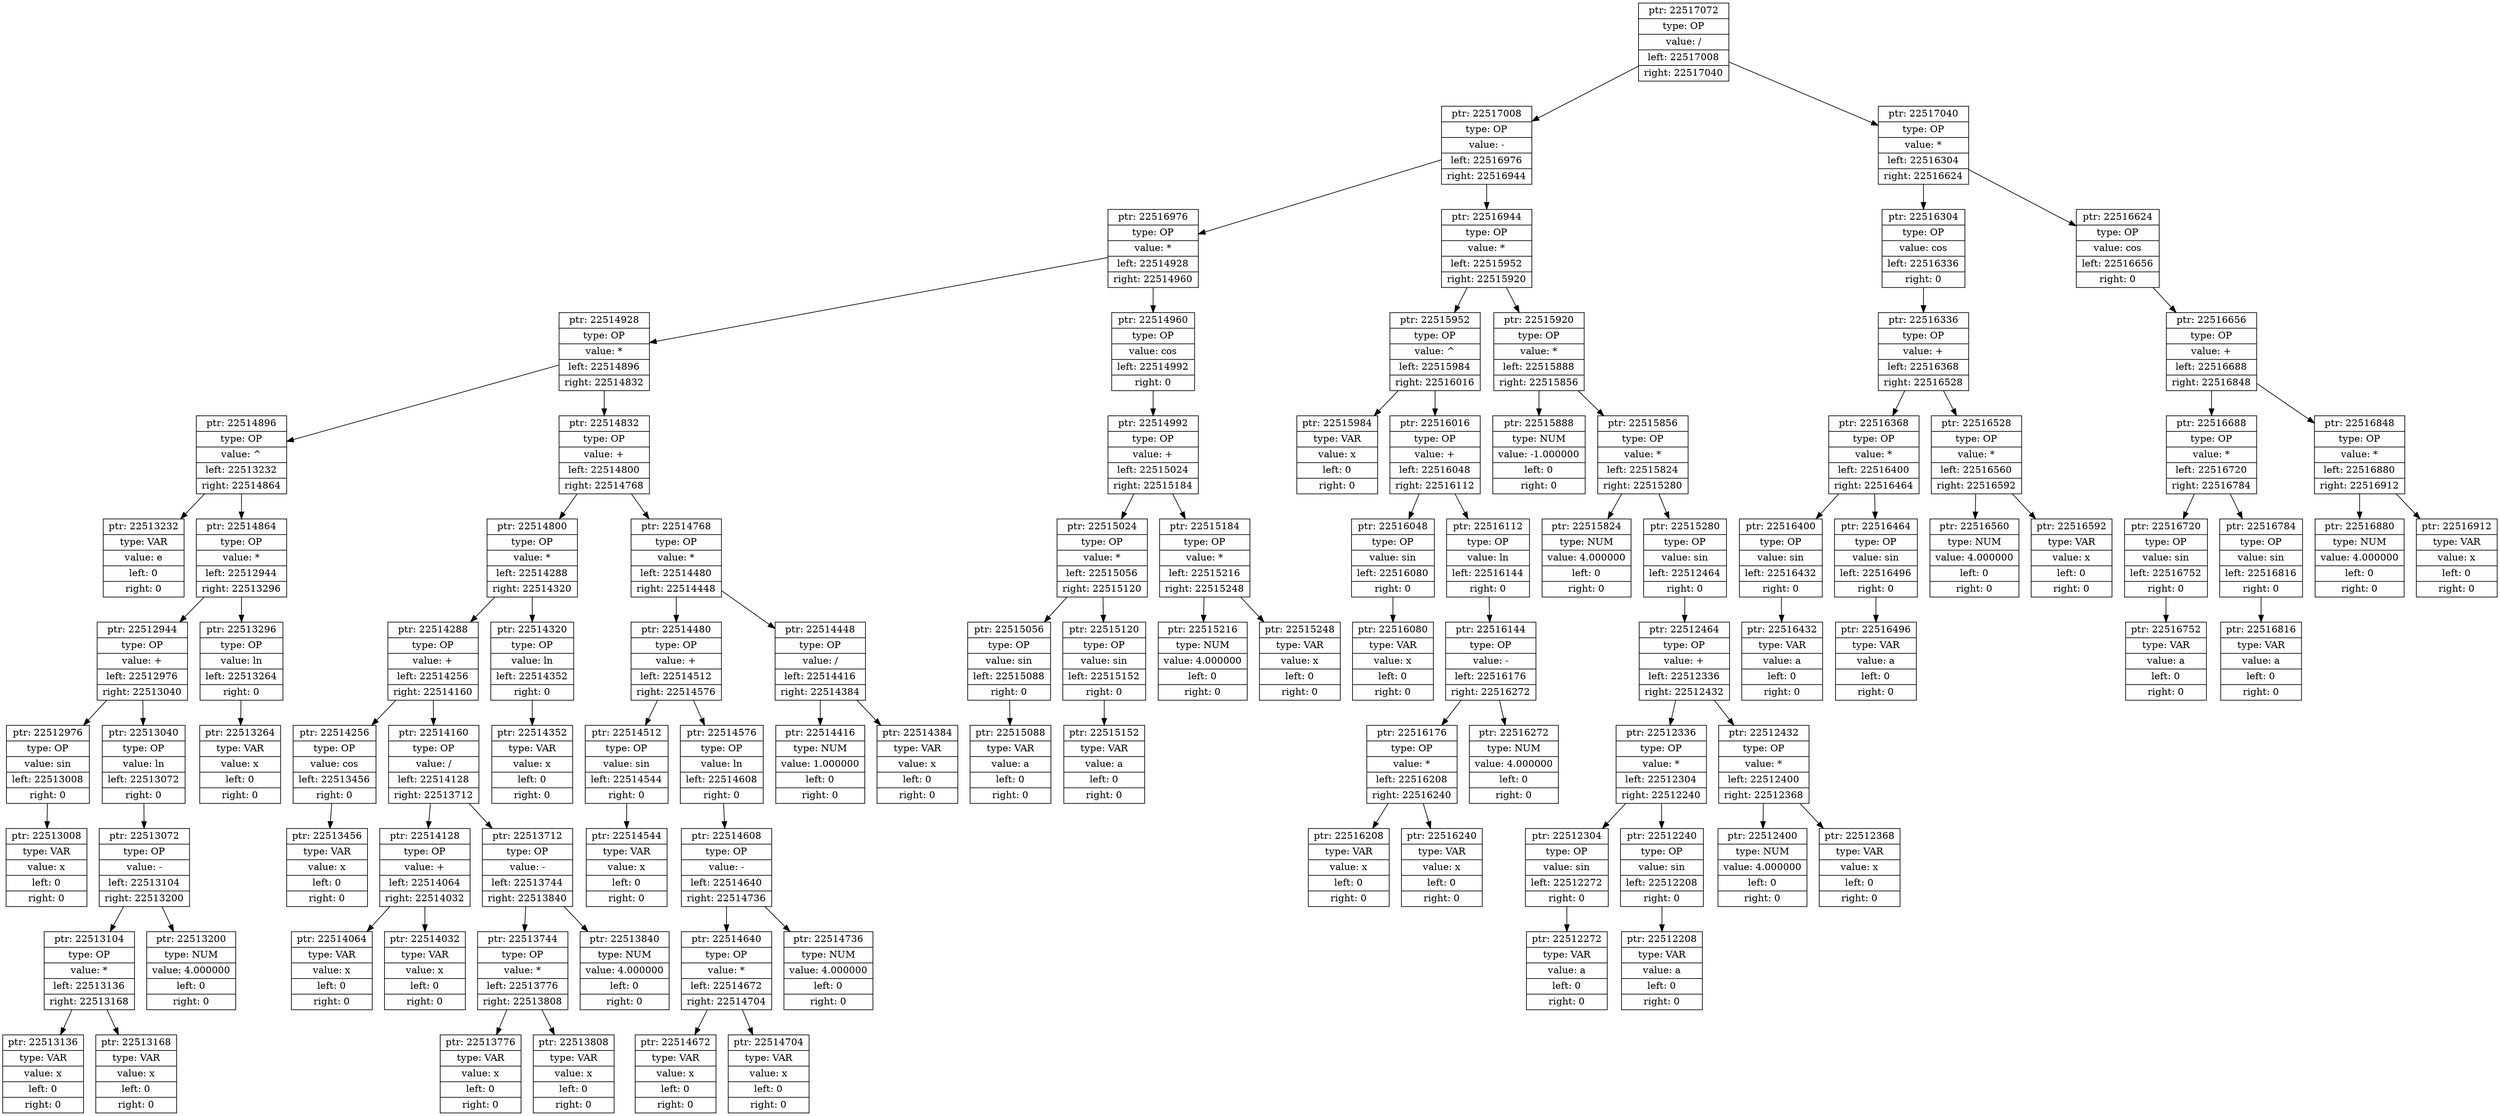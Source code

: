 digraph dump {
node [shape = record];
22517072 [shape = record, label = "{ptr: 22517072|type: OP|value: /|left: 22517008|right: 22517040}"];22517072 -> 22517008
22517008 [shape = record, label = "{ptr: 22517008|type: OP|value: -|left: 22516976|right: 22516944}"];22517008 -> 22516976
22516976 [shape = record, label = "{ptr: 22516976|type: OP|value: *|left: 22514928|right: 22514960}"];22516976 -> 22514928
22514928 [shape = record, label = "{ptr: 22514928|type: OP|value: *|left: 22514896|right: 22514832}"];22514928 -> 22514896
22514896 [shape = record, label = "{ptr: 22514896|type: OP|value: ^|left: 22513232|right: 22514864}"];22514896 -> 22513232
22513232 [shape = record, label = "{ptr: 22513232|type: VAR|value: e|left: 0|right: 0}"];22514896 -> 22514864
22514864 [shape = record, label = "{ptr: 22514864|type: OP|value: *|left: 22512944|right: 22513296}"];22514864 -> 22512944
22512944 [shape = record, label = "{ptr: 22512944|type: OP|value: +|left: 22512976|right: 22513040}"];22512944 -> 22512976
22512976 [shape = record, label = "{ptr: 22512976|type: OP|value: sin|left: 22513008|right: 0}"];22512976 -> 22513008
22513008 [shape = record, label = "{ptr: 22513008|type: VAR|value: x|left: 0|right: 0}"];22512944 -> 22513040
22513040 [shape = record, label = "{ptr: 22513040|type: OP|value: ln|left: 22513072|right: 0}"];22513040 -> 22513072
22513072 [shape = record, label = "{ptr: 22513072|type: OP|value: -|left: 22513104|right: 22513200}"];22513072 -> 22513104
22513104 [shape = record, label = "{ptr: 22513104|type: OP|value: *|left: 22513136|right: 22513168}"];22513104 -> 22513136
22513136 [shape = record, label = "{ptr: 22513136|type: VAR|value: x|left: 0|right: 0}"];22513104 -> 22513168
22513168 [shape = record, label = "{ptr: 22513168|type: VAR|value: x|left: 0|right: 0}"];22513072 -> 22513200
22513200 [shape = record, label = "{ptr: 22513200|type: NUM|value: 4.000000|left: 0|right: 0}"];22514864 -> 22513296
22513296 [shape = record, label = "{ptr: 22513296|type: OP|value: ln|left: 22513264|right: 0}"];22513296 -> 22513264
22513264 [shape = record, label = "{ptr: 22513264|type: VAR|value: x|left: 0|right: 0}"];22514928 -> 22514832
22514832 [shape = record, label = "{ptr: 22514832|type: OP|value: +|left: 22514800|right: 22514768}"];22514832 -> 22514800
22514800 [shape = record, label = "{ptr: 22514800|type: OP|value: *|left: 22514288|right: 22514320}"];22514800 -> 22514288
22514288 [shape = record, label = "{ptr: 22514288|type: OP|value: +|left: 22514256|right: 22514160}"];22514288 -> 22514256
22514256 [shape = record, label = "{ptr: 22514256|type: OP|value: cos|left: 22513456|right: 0}"];22514256 -> 22513456
22513456 [shape = record, label = "{ptr: 22513456|type: VAR|value: x|left: 0|right: 0}"];22514288 -> 22514160
22514160 [shape = record, label = "{ptr: 22514160|type: OP|value: /|left: 22514128|right: 22513712}"];22514160 -> 22514128
22514128 [shape = record, label = "{ptr: 22514128|type: OP|value: +|left: 22514064|right: 22514032}"];22514128 -> 22514064
22514064 [shape = record, label = "{ptr: 22514064|type: VAR|value: x|left: 0|right: 0}"];22514128 -> 22514032
22514032 [shape = record, label = "{ptr: 22514032|type: VAR|value: x|left: 0|right: 0}"];22514160 -> 22513712
22513712 [shape = record, label = "{ptr: 22513712|type: OP|value: -|left: 22513744|right: 22513840}"];22513712 -> 22513744
22513744 [shape = record, label = "{ptr: 22513744|type: OP|value: *|left: 22513776|right: 22513808}"];22513744 -> 22513776
22513776 [shape = record, label = "{ptr: 22513776|type: VAR|value: x|left: 0|right: 0}"];22513744 -> 22513808
22513808 [shape = record, label = "{ptr: 22513808|type: VAR|value: x|left: 0|right: 0}"];22513712 -> 22513840
22513840 [shape = record, label = "{ptr: 22513840|type: NUM|value: 4.000000|left: 0|right: 0}"];22514800 -> 22514320
22514320 [shape = record, label = "{ptr: 22514320|type: OP|value: ln|left: 22514352|right: 0}"];22514320 -> 22514352
22514352 [shape = record, label = "{ptr: 22514352|type: VAR|value: x|left: 0|right: 0}"];22514832 -> 22514768
22514768 [shape = record, label = "{ptr: 22514768|type: OP|value: *|left: 22514480|right: 22514448}"];22514768 -> 22514480
22514480 [shape = record, label = "{ptr: 22514480|type: OP|value: +|left: 22514512|right: 22514576}"];22514480 -> 22514512
22514512 [shape = record, label = "{ptr: 22514512|type: OP|value: sin|left: 22514544|right: 0}"];22514512 -> 22514544
22514544 [shape = record, label = "{ptr: 22514544|type: VAR|value: x|left: 0|right: 0}"];22514480 -> 22514576
22514576 [shape = record, label = "{ptr: 22514576|type: OP|value: ln|left: 22514608|right: 0}"];22514576 -> 22514608
22514608 [shape = record, label = "{ptr: 22514608|type: OP|value: -|left: 22514640|right: 22514736}"];22514608 -> 22514640
22514640 [shape = record, label = "{ptr: 22514640|type: OP|value: *|left: 22514672|right: 22514704}"];22514640 -> 22514672
22514672 [shape = record, label = "{ptr: 22514672|type: VAR|value: x|left: 0|right: 0}"];22514640 -> 22514704
22514704 [shape = record, label = "{ptr: 22514704|type: VAR|value: x|left: 0|right: 0}"];22514608 -> 22514736
22514736 [shape = record, label = "{ptr: 22514736|type: NUM|value: 4.000000|left: 0|right: 0}"];22514768 -> 22514448
22514448 [shape = record, label = "{ptr: 22514448|type: OP|value: /|left: 22514416|right: 22514384}"];22514448 -> 22514416
22514416 [shape = record, label = "{ptr: 22514416|type: NUM|value: 1.000000|left: 0|right: 0}"];22514448 -> 22514384
22514384 [shape = record, label = "{ptr: 22514384|type: VAR|value: x|left: 0|right: 0}"];22516976 -> 22514960
22514960 [shape = record, label = "{ptr: 22514960|type: OP|value: cos|left: 22514992|right: 0}"];22514960 -> 22514992
22514992 [shape = record, label = "{ptr: 22514992|type: OP|value: +|left: 22515024|right: 22515184}"];22514992 -> 22515024
22515024 [shape = record, label = "{ptr: 22515024|type: OP|value: *|left: 22515056|right: 22515120}"];22515024 -> 22515056
22515056 [shape = record, label = "{ptr: 22515056|type: OP|value: sin|left: 22515088|right: 0}"];22515056 -> 22515088
22515088 [shape = record, label = "{ptr: 22515088|type: VAR|value: a|left: 0|right: 0}"];22515024 -> 22515120
22515120 [shape = record, label = "{ptr: 22515120|type: OP|value: sin|left: 22515152|right: 0}"];22515120 -> 22515152
22515152 [shape = record, label = "{ptr: 22515152|type: VAR|value: a|left: 0|right: 0}"];22514992 -> 22515184
22515184 [shape = record, label = "{ptr: 22515184|type: OP|value: *|left: 22515216|right: 22515248}"];22515184 -> 22515216
22515216 [shape = record, label = "{ptr: 22515216|type: NUM|value: 4.000000|left: 0|right: 0}"];22515184 -> 22515248
22515248 [shape = record, label = "{ptr: 22515248|type: VAR|value: x|left: 0|right: 0}"];22517008 -> 22516944
22516944 [shape = record, label = "{ptr: 22516944|type: OP|value: *|left: 22515952|right: 22515920}"];22516944 -> 22515952
22515952 [shape = record, label = "{ptr: 22515952|type: OP|value: ^|left: 22515984|right: 22516016}"];22515952 -> 22515984
22515984 [shape = record, label = "{ptr: 22515984|type: VAR|value: x|left: 0|right: 0}"];22515952 -> 22516016
22516016 [shape = record, label = "{ptr: 22516016|type: OP|value: +|left: 22516048|right: 22516112}"];22516016 -> 22516048
22516048 [shape = record, label = "{ptr: 22516048|type: OP|value: sin|left: 22516080|right: 0}"];22516048 -> 22516080
22516080 [shape = record, label = "{ptr: 22516080|type: VAR|value: x|left: 0|right: 0}"];22516016 -> 22516112
22516112 [shape = record, label = "{ptr: 22516112|type: OP|value: ln|left: 22516144|right: 0}"];22516112 -> 22516144
22516144 [shape = record, label = "{ptr: 22516144|type: OP|value: -|left: 22516176|right: 22516272}"];22516144 -> 22516176
22516176 [shape = record, label = "{ptr: 22516176|type: OP|value: *|left: 22516208|right: 22516240}"];22516176 -> 22516208
22516208 [shape = record, label = "{ptr: 22516208|type: VAR|value: x|left: 0|right: 0}"];22516176 -> 22516240
22516240 [shape = record, label = "{ptr: 22516240|type: VAR|value: x|left: 0|right: 0}"];22516144 -> 22516272
22516272 [shape = record, label = "{ptr: 22516272|type: NUM|value: 4.000000|left: 0|right: 0}"];22516944 -> 22515920
22515920 [shape = record, label = "{ptr: 22515920|type: OP|value: *|left: 22515888|right: 22515856}"];22515920 -> 22515888
22515888 [shape = record, label = "{ptr: 22515888|type: NUM|value: -1.000000|left: 0|right: 0}"];22515920 -> 22515856
22515856 [shape = record, label = "{ptr: 22515856|type: OP|value: *|left: 22515824|right: 22515280}"];22515856 -> 22515824
22515824 [shape = record, label = "{ptr: 22515824|type: NUM|value: 4.000000|left: 0|right: 0}"];22515856 -> 22515280
22515280 [shape = record, label = "{ptr: 22515280|type: OP|value: sin|left: 22512464|right: 0}"];22515280 -> 22512464
22512464 [shape = record, label = "{ptr: 22512464|type: OP|value: +|left: 22512336|right: 22512432}"];22512464 -> 22512336
22512336 [shape = record, label = "{ptr: 22512336|type: OP|value: *|left: 22512304|right: 22512240}"];22512336 -> 22512304
22512304 [shape = record, label = "{ptr: 22512304|type: OP|value: sin|left: 22512272|right: 0}"];22512304 -> 22512272
22512272 [shape = record, label = "{ptr: 22512272|type: VAR|value: a|left: 0|right: 0}"];22512336 -> 22512240
22512240 [shape = record, label = "{ptr: 22512240|type: OP|value: sin|left: 22512208|right: 0}"];22512240 -> 22512208
22512208 [shape = record, label = "{ptr: 22512208|type: VAR|value: a|left: 0|right: 0}"];22512464 -> 22512432
22512432 [shape = record, label = "{ptr: 22512432|type: OP|value: *|left: 22512400|right: 22512368}"];22512432 -> 22512400
22512400 [shape = record, label = "{ptr: 22512400|type: NUM|value: 4.000000|left: 0|right: 0}"];22512432 -> 22512368
22512368 [shape = record, label = "{ptr: 22512368|type: VAR|value: x|left: 0|right: 0}"];22517072 -> 22517040
22517040 [shape = record, label = "{ptr: 22517040|type: OP|value: *|left: 22516304|right: 22516624}"];22517040 -> 22516304
22516304 [shape = record, label = "{ptr: 22516304|type: OP|value: cos|left: 22516336|right: 0}"];22516304 -> 22516336
22516336 [shape = record, label = "{ptr: 22516336|type: OP|value: +|left: 22516368|right: 22516528}"];22516336 -> 22516368
22516368 [shape = record, label = "{ptr: 22516368|type: OP|value: *|left: 22516400|right: 22516464}"];22516368 -> 22516400
22516400 [shape = record, label = "{ptr: 22516400|type: OP|value: sin|left: 22516432|right: 0}"];22516400 -> 22516432
22516432 [shape = record, label = "{ptr: 22516432|type: VAR|value: a|left: 0|right: 0}"];22516368 -> 22516464
22516464 [shape = record, label = "{ptr: 22516464|type: OP|value: sin|left: 22516496|right: 0}"];22516464 -> 22516496
22516496 [shape = record, label = "{ptr: 22516496|type: VAR|value: a|left: 0|right: 0}"];22516336 -> 22516528
22516528 [shape = record, label = "{ptr: 22516528|type: OP|value: *|left: 22516560|right: 22516592}"];22516528 -> 22516560
22516560 [shape = record, label = "{ptr: 22516560|type: NUM|value: 4.000000|left: 0|right: 0}"];22516528 -> 22516592
22516592 [shape = record, label = "{ptr: 22516592|type: VAR|value: x|left: 0|right: 0}"];22517040 -> 22516624
22516624 [shape = record, label = "{ptr: 22516624|type: OP|value: cos|left: 22516656|right: 0}"];22516624 -> 22516656
22516656 [shape = record, label = "{ptr: 22516656|type: OP|value: +|left: 22516688|right: 22516848}"];22516656 -> 22516688
22516688 [shape = record, label = "{ptr: 22516688|type: OP|value: *|left: 22516720|right: 22516784}"];22516688 -> 22516720
22516720 [shape = record, label = "{ptr: 22516720|type: OP|value: sin|left: 22516752|right: 0}"];22516720 -> 22516752
22516752 [shape = record, label = "{ptr: 22516752|type: VAR|value: a|left: 0|right: 0}"];22516688 -> 22516784
22516784 [shape = record, label = "{ptr: 22516784|type: OP|value: sin|left: 22516816|right: 0}"];22516784 -> 22516816
22516816 [shape = record, label = "{ptr: 22516816|type: VAR|value: a|left: 0|right: 0}"];22516656 -> 22516848
22516848 [shape = record, label = "{ptr: 22516848|type: OP|value: *|left: 22516880|right: 22516912}"];22516848 -> 22516880
22516880 [shape = record, label = "{ptr: 22516880|type: NUM|value: 4.000000|left: 0|right: 0}"];22516848 -> 22516912
22516912 [shape = record, label = "{ptr: 22516912|type: VAR|value: x|left: 0|right: 0}"];}